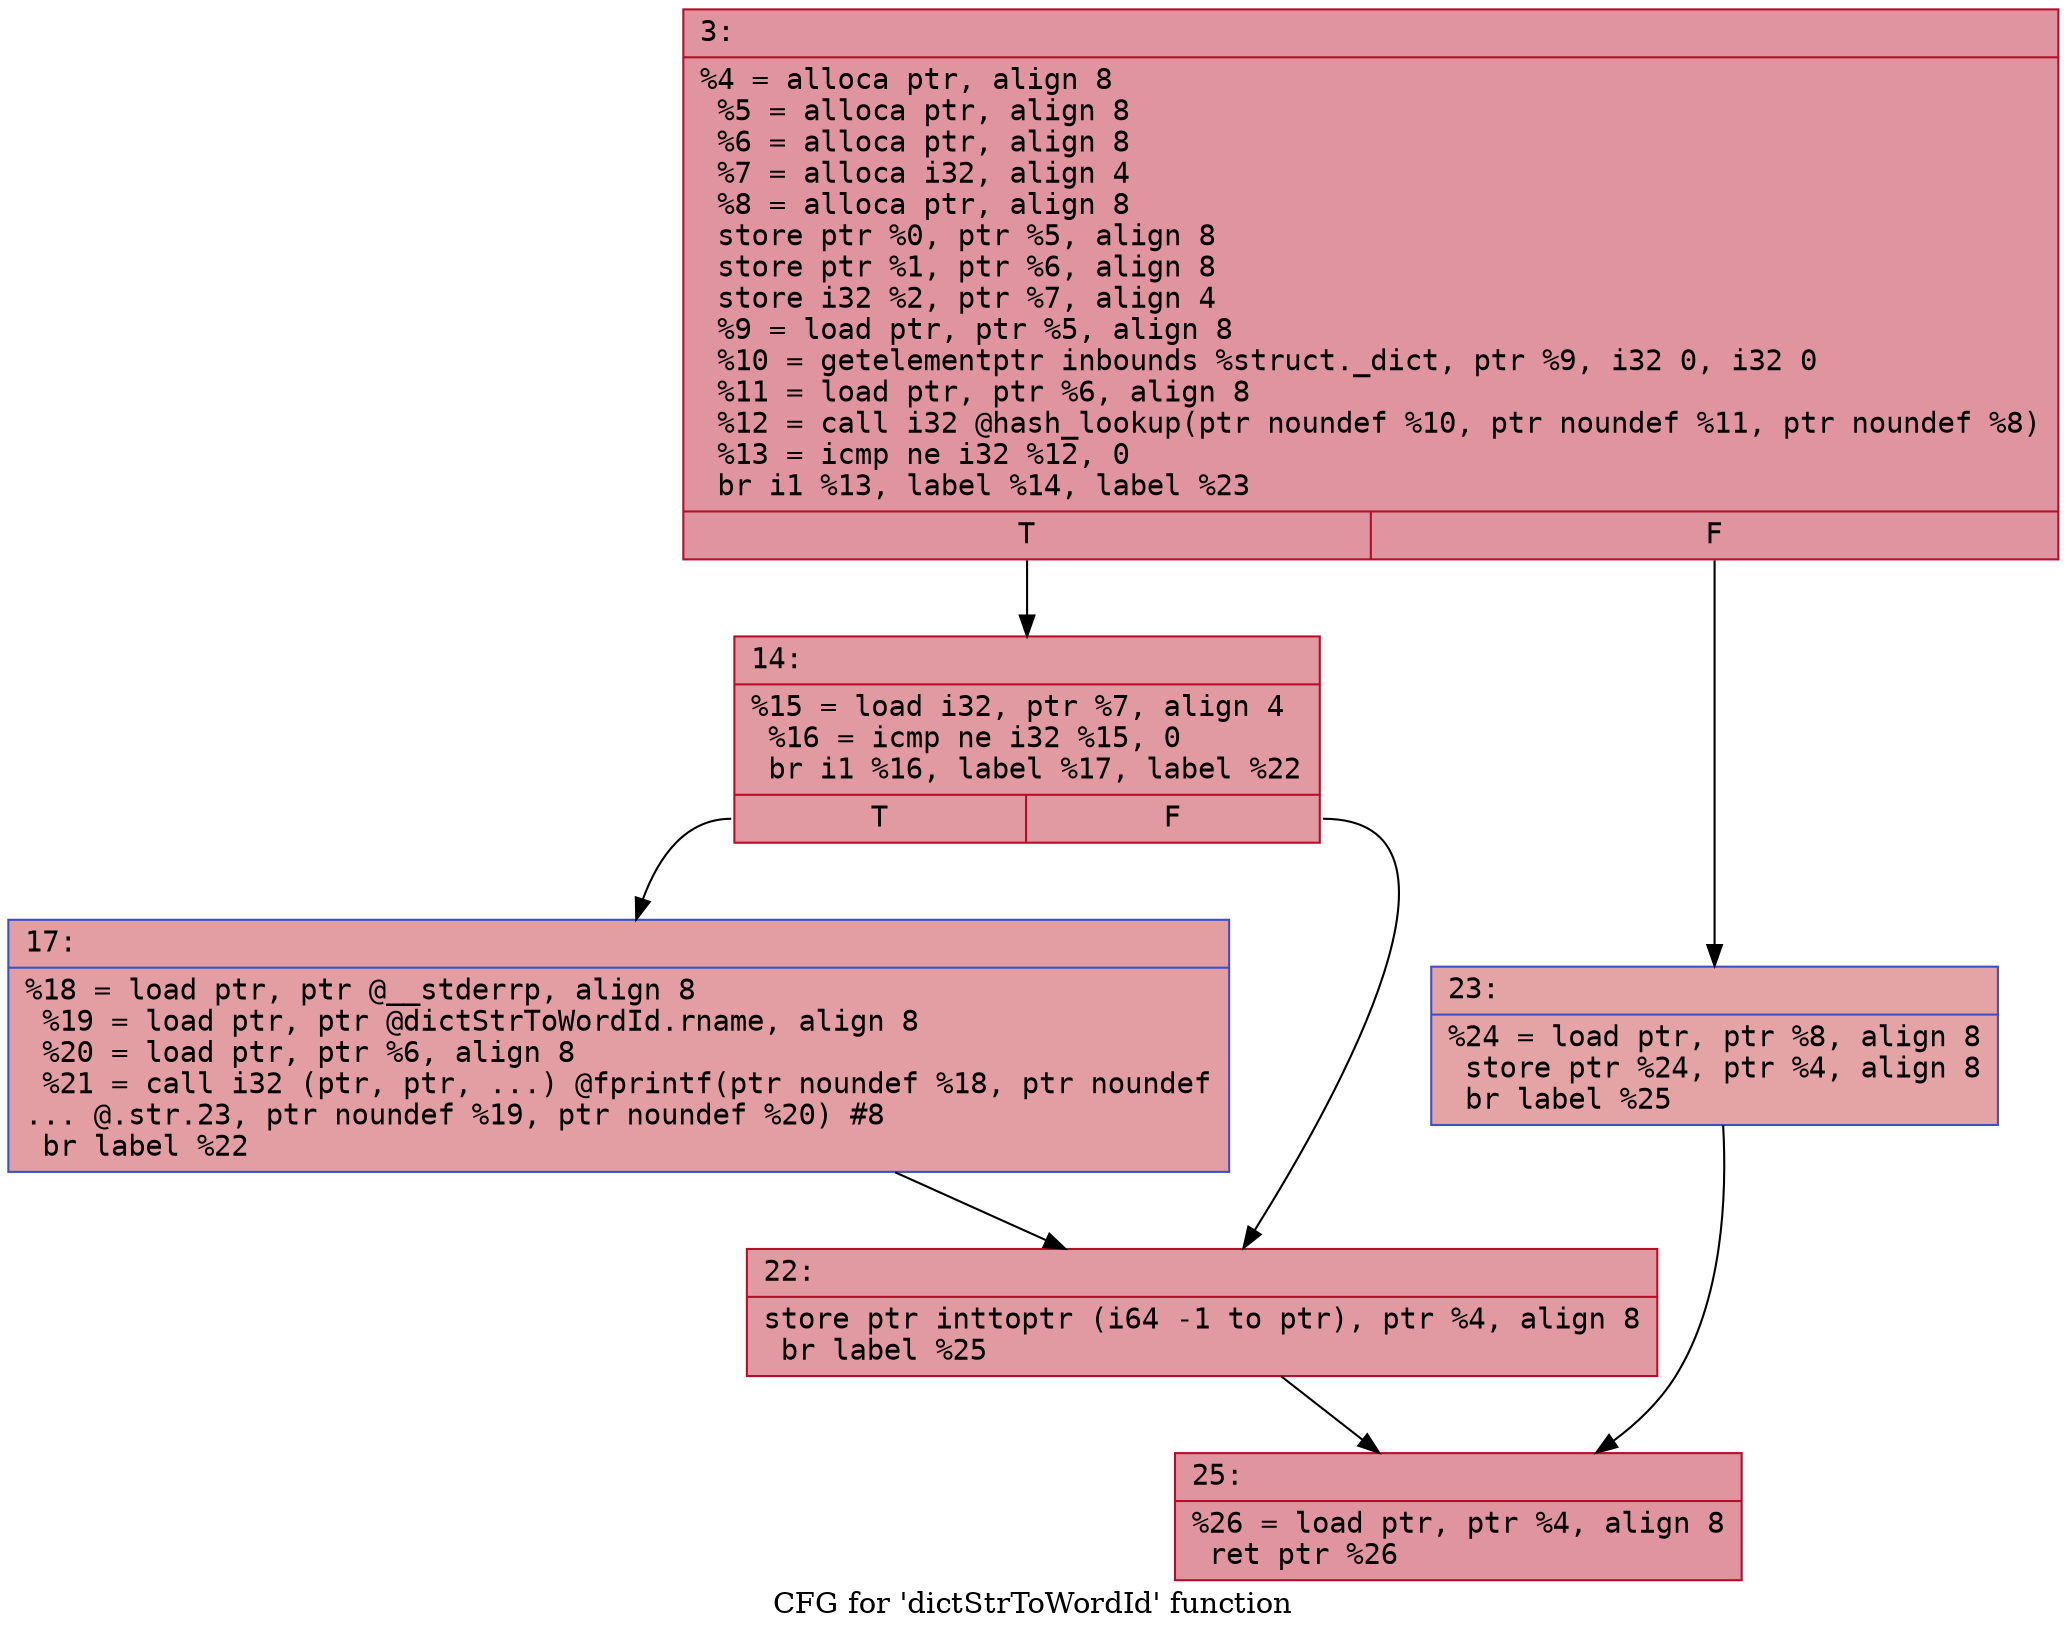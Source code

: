 digraph "CFG for 'dictStrToWordId' function" {
	label="CFG for 'dictStrToWordId' function";

	Node0x60000244ea80 [shape=record,color="#b70d28ff", style=filled, fillcolor="#b70d2870" fontname="Courier",label="{3:\l|  %4 = alloca ptr, align 8\l  %5 = alloca ptr, align 8\l  %6 = alloca ptr, align 8\l  %7 = alloca i32, align 4\l  %8 = alloca ptr, align 8\l  store ptr %0, ptr %5, align 8\l  store ptr %1, ptr %6, align 8\l  store i32 %2, ptr %7, align 4\l  %9 = load ptr, ptr %5, align 8\l  %10 = getelementptr inbounds %struct._dict, ptr %9, i32 0, i32 0\l  %11 = load ptr, ptr %6, align 8\l  %12 = call i32 @hash_lookup(ptr noundef %10, ptr noundef %11, ptr noundef %8)\l  %13 = icmp ne i32 %12, 0\l  br i1 %13, label %14, label %23\l|{<s0>T|<s1>F}}"];
	Node0x60000244ea80:s0 -> Node0x60000244eb20[tooltip="3 -> 14\nProbability 62.50%" ];
	Node0x60000244ea80:s1 -> Node0x60000244ec10[tooltip="3 -> 23\nProbability 37.50%" ];
	Node0x60000244eb20 [shape=record,color="#b70d28ff", style=filled, fillcolor="#bb1b2c70" fontname="Courier",label="{14:\l|  %15 = load i32, ptr %7, align 4\l  %16 = icmp ne i32 %15, 0\l  br i1 %16, label %17, label %22\l|{<s0>T|<s1>F}}"];
	Node0x60000244eb20:s0 -> Node0x60000244eb70[tooltip="14 -> 17\nProbability 62.50%" ];
	Node0x60000244eb20:s1 -> Node0x60000244ebc0[tooltip="14 -> 22\nProbability 37.50%" ];
	Node0x60000244eb70 [shape=record,color="#3d50c3ff", style=filled, fillcolor="#be242e70" fontname="Courier",label="{17:\l|  %18 = load ptr, ptr @__stderrp, align 8\l  %19 = load ptr, ptr @dictStrToWordId.rname, align 8\l  %20 = load ptr, ptr %6, align 8\l  %21 = call i32 (ptr, ptr, ...) @fprintf(ptr noundef %18, ptr noundef\l... @.str.23, ptr noundef %19, ptr noundef %20) #8\l  br label %22\l}"];
	Node0x60000244eb70 -> Node0x60000244ebc0[tooltip="17 -> 22\nProbability 100.00%" ];
	Node0x60000244ebc0 [shape=record,color="#b70d28ff", style=filled, fillcolor="#bb1b2c70" fontname="Courier",label="{22:\l|  store ptr inttoptr (i64 -1 to ptr), ptr %4, align 8\l  br label %25\l}"];
	Node0x60000244ebc0 -> Node0x60000244ec60[tooltip="22 -> 25\nProbability 100.00%" ];
	Node0x60000244ec10 [shape=record,color="#3d50c3ff", style=filled, fillcolor="#c32e3170" fontname="Courier",label="{23:\l|  %24 = load ptr, ptr %8, align 8\l  store ptr %24, ptr %4, align 8\l  br label %25\l}"];
	Node0x60000244ec10 -> Node0x60000244ec60[tooltip="23 -> 25\nProbability 100.00%" ];
	Node0x60000244ec60 [shape=record,color="#b70d28ff", style=filled, fillcolor="#b70d2870" fontname="Courier",label="{25:\l|  %26 = load ptr, ptr %4, align 8\l  ret ptr %26\l}"];
}
